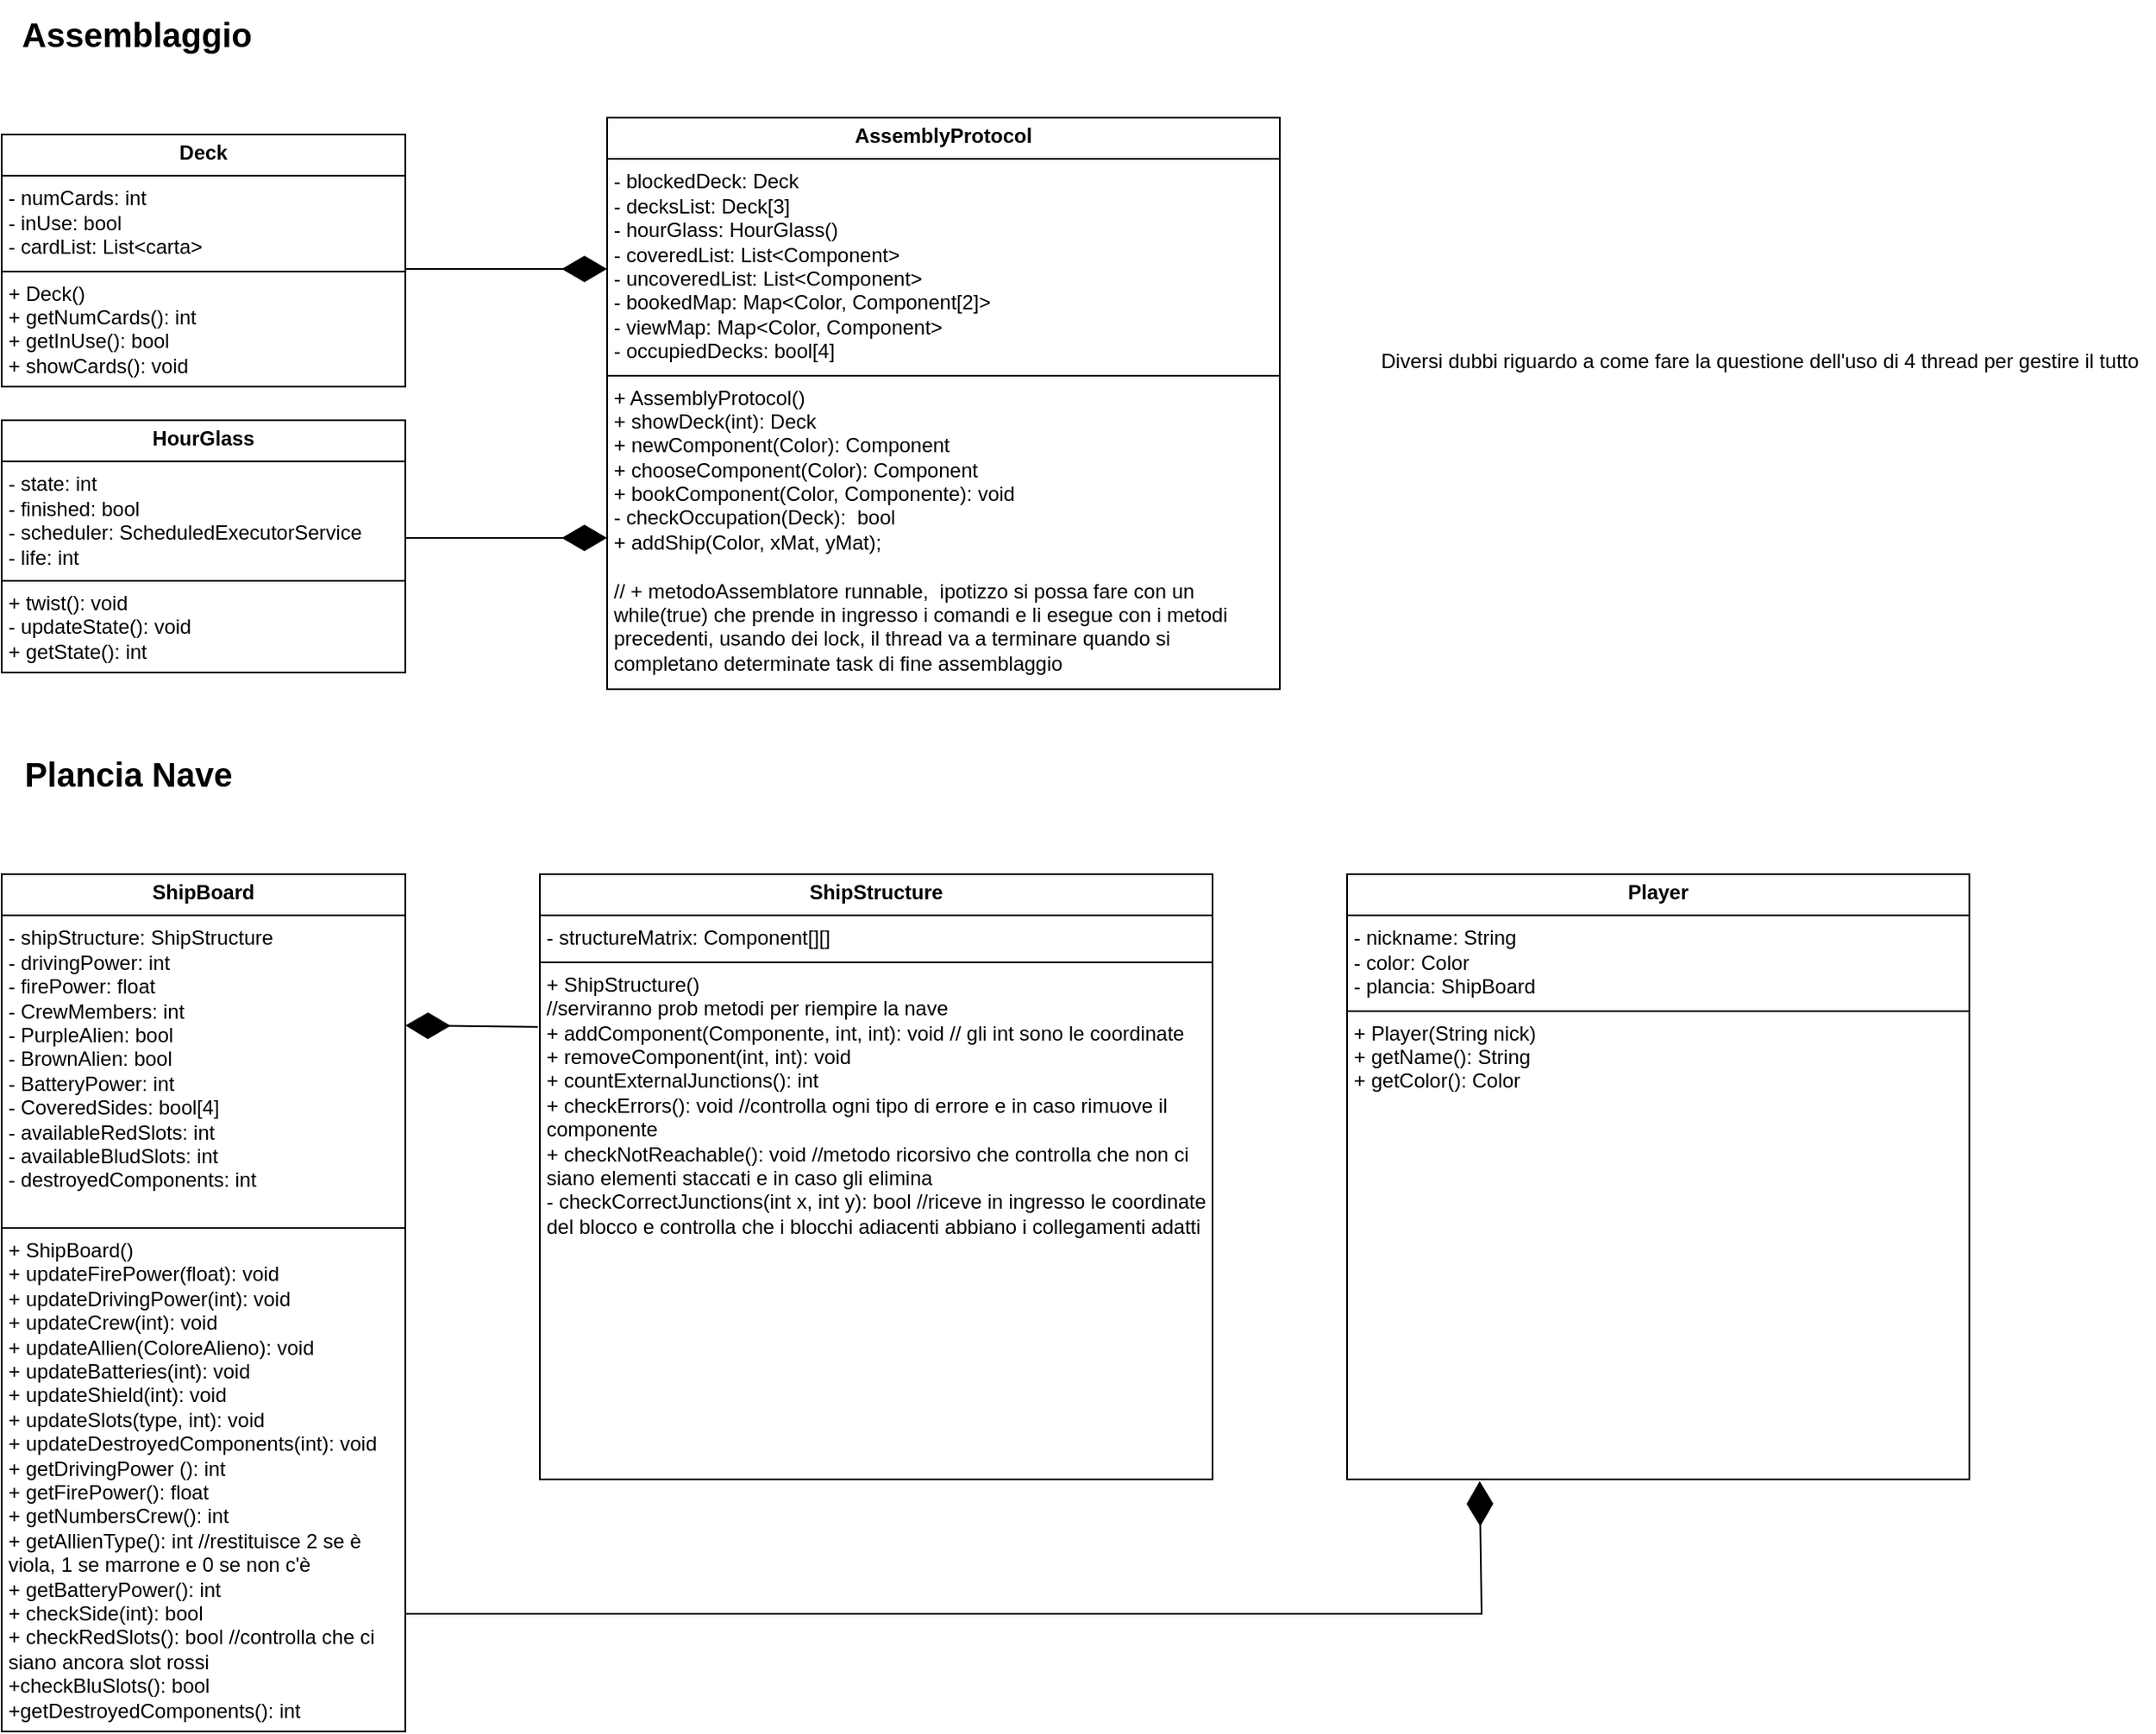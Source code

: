 <mxfile version="26.1.0">
  <diagram name="Pagina-1" id="ZQbDDPRwhBT5gLHQ5wL3">
    <mxGraphModel dx="968" dy="582" grid="1" gridSize="10" guides="1" tooltips="1" connect="1" arrows="1" fold="1" page="1" pageScale="1" pageWidth="850" pageHeight="1100" math="0" shadow="0">
      <root>
        <mxCell id="0" />
        <mxCell id="1" parent="0" />
        <mxCell id="mHx_0CMAcprLBe_yIeli-7" value="&lt;p style=&quot;margin:0px;margin-top:4px;text-align:center;&quot;&gt;&lt;b&gt;Deck&lt;/b&gt;&lt;/p&gt;&lt;hr size=&quot;1&quot; style=&quot;border-style:solid;&quot;&gt;&lt;p style=&quot;margin:0px;margin-left:4px;&quot;&gt;- numCards: int&lt;/p&gt;&lt;p style=&quot;margin:0px;margin-left:4px;&quot;&gt;- inUse: bool&lt;/p&gt;&lt;p style=&quot;margin:0px;margin-left:4px;&quot;&gt;- cardList: List&amp;lt;carta&amp;gt;&lt;/p&gt;&lt;hr size=&quot;1&quot; style=&quot;border-style:solid;&quot;&gt;&lt;p style=&quot;margin:0px;margin-left:4px;&quot;&gt;+ Deck()&lt;/p&gt;&lt;p style=&quot;margin:0px;margin-left:4px;&quot;&gt;+ getNumCards(): int&lt;/p&gt;&lt;p style=&quot;margin:0px;margin-left:4px;&quot;&gt;+ getInUse(): bool&lt;/p&gt;&lt;p style=&quot;margin:0px;margin-left:4px;&quot;&gt;+ showCards(): void&lt;/p&gt;" style="verticalAlign=top;align=left;overflow=fill;html=1;whiteSpace=wrap;" parent="1" vertex="1">
          <mxGeometry x="40" y="120" width="240" height="150" as="geometry" />
        </mxCell>
        <mxCell id="_zG9S81FCXb1ZDglY3c6-1" value="&lt;font style=&quot;font-size: 20px;&quot;&gt;&lt;b&gt;Assemblaggio&lt;/b&gt;&lt;/font&gt;" style="text;html=1;align=center;verticalAlign=middle;resizable=0;points=[];autosize=1;strokeColor=none;fillColor=none;" parent="1" vertex="1">
          <mxGeometry x="40" y="40" width="160" height="40" as="geometry" />
        </mxCell>
        <mxCell id="_zG9S81FCXb1ZDglY3c6-2" value="&lt;p style=&quot;margin:0px;margin-top:4px;text-align:center;&quot;&gt;&lt;b&gt;AssemblyProtocol&lt;/b&gt;&lt;/p&gt;&lt;hr size=&quot;1&quot; style=&quot;border-style:solid;&quot;&gt;&lt;p style=&quot;margin:0px;margin-left:4px;&quot;&gt;- blockedDeck: Deck&lt;/p&gt;&lt;p style=&quot;margin:0px;margin-left:4px;&quot;&gt;- decksList: Deck[3]&lt;/p&gt;&lt;p style=&quot;margin:0px;margin-left:4px;&quot;&gt;- hourGlass: HourGlass()&lt;/p&gt;&lt;p style=&quot;margin:0px;margin-left:4px;&quot;&gt;- coveredList: List&amp;lt;Component&amp;gt;&lt;/p&gt;&lt;p style=&quot;margin:0px;margin-left:4px;&quot;&gt;- uncoveredList: List&amp;lt;Component&amp;gt;&lt;/p&gt;&lt;p style=&quot;margin:0px;margin-left:4px;&quot;&gt;- bookedMap: Map&amp;lt;Color, Component[2]&amp;gt;&lt;/p&gt;&lt;p style=&quot;margin:0px;margin-left:4px;&quot;&gt;- viewMap: Map&amp;lt;Color, Component&amp;gt;&lt;/p&gt;&lt;p style=&quot;margin:0px;margin-left:4px;&quot;&gt;- occupiedDecks: bool[4]&lt;/p&gt;&lt;hr size=&quot;1&quot; style=&quot;border-style:solid;&quot;&gt;&lt;p style=&quot;margin:0px;margin-left:4px;&quot;&gt;+ AssemblyProtocol()&lt;/p&gt;&lt;p style=&quot;margin:0px;margin-left:4px;&quot;&gt;+ showDeck(int): Deck&lt;/p&gt;&lt;p style=&quot;margin:0px;margin-left:4px;&quot;&gt;+ newComponent(Color): Component&lt;/p&gt;&lt;p style=&quot;margin:0px;margin-left:4px;&quot;&gt;+ chooseComponent(Color): Component&lt;/p&gt;&lt;p style=&quot;margin:0px;margin-left:4px;&quot;&gt;+ bookComponent(Color, Componente): void&amp;nbsp;&lt;/p&gt;&lt;p style=&quot;margin:0px;margin-left:4px;&quot;&gt;- checkOccupation(Deck): &amp;nbsp;bool&lt;/p&gt;&lt;p style=&quot;margin:0px;margin-left:4px;&quot;&gt;+ addShip(Color, xMat, yMat);&lt;/p&gt;&lt;p style=&quot;margin:0px;margin-left:4px;&quot;&gt;&lt;br&gt;&lt;/p&gt;&lt;p style=&quot;margin:0px;margin-left:4px;&quot;&gt;// + metodoAssemblatore runnable, &amp;nbsp;ipotizzo si possa fare con un while(true) che prende in ingresso i comandi e li esegue con i metodi precedenti, usando dei lock, il thread va a terminare quando si completano determinate task di fine assemblaggio&lt;/p&gt;" style="verticalAlign=top;align=left;overflow=fill;html=1;whiteSpace=wrap;" parent="1" vertex="1">
          <mxGeometry x="400" y="110" width="400" height="340" as="geometry" />
        </mxCell>
        <mxCell id="_zG9S81FCXb1ZDglY3c6-4" value="&lt;p style=&quot;margin:0px;margin-top:4px;text-align:center;&quot;&gt;&lt;b&gt;HourGlass&lt;/b&gt;&lt;/p&gt;&lt;hr size=&quot;1&quot; style=&quot;border-style:solid;&quot;&gt;&lt;p style=&quot;margin:0px;margin-left:4px;&quot;&gt;- state: int&lt;/p&gt;&lt;p style=&quot;margin:0px;margin-left:4px;&quot;&gt;- finished: bool&lt;/p&gt;&lt;p style=&quot;margin:0px;margin-left:4px;&quot;&gt;- scheduler: ScheduledExecutorService&amp;nbsp;&lt;/p&gt;&lt;p style=&quot;margin:0px;margin-left:4px;&quot;&gt;- life: int&amp;nbsp;&lt;/p&gt;&lt;hr size=&quot;1&quot; style=&quot;border-style:solid;&quot;&gt;&lt;p style=&quot;margin:0px;margin-left:4px;&quot;&gt;+ twist(): void&lt;/p&gt;&lt;p style=&quot;margin:0px;margin-left:4px;&quot;&gt;- updateState(): void&lt;/p&gt;&lt;p style=&quot;margin:0px;margin-left:4px;&quot;&gt;+ getState(): int&lt;/p&gt;" style="verticalAlign=top;align=left;overflow=fill;html=1;whiteSpace=wrap;" parent="1" vertex="1">
          <mxGeometry x="40" y="290" width="240" height="150" as="geometry" />
        </mxCell>
        <mxCell id="_zG9S81FCXb1ZDglY3c6-5" style="edgeStyle=orthogonalEdgeStyle;rounded=0;orthogonalLoop=1;jettySize=auto;html=1;exitX=0.5;exitY=1;exitDx=0;exitDy=0;" parent="1" source="mHx_0CMAcprLBe_yIeli-7" target="mHx_0CMAcprLBe_yIeli-7" edge="1">
          <mxGeometry relative="1" as="geometry" />
        </mxCell>
        <mxCell id="_zG9S81FCXb1ZDglY3c6-13" value="" style="endArrow=diamondThin;endFill=1;endSize=24;html=1;rounded=0;exitX=1.004;exitY=0.46;exitDx=0;exitDy=0;exitPerimeter=0;" parent="1" edge="1">
          <mxGeometry width="160" relative="1" as="geometry">
            <mxPoint x="280.0" y="360" as="sourcePoint" />
            <mxPoint x="400" y="360" as="targetPoint" />
          </mxGeometry>
        </mxCell>
        <mxCell id="_zG9S81FCXb1ZDglY3c6-14" value="" style="endArrow=diamondThin;endFill=1;endSize=24;html=1;rounded=0;" parent="1" edge="1">
          <mxGeometry width="160" relative="1" as="geometry">
            <mxPoint x="280" y="200" as="sourcePoint" />
            <mxPoint x="400" y="200" as="targetPoint" />
          </mxGeometry>
        </mxCell>
        <mxCell id="_zG9S81FCXb1ZDglY3c6-15" value="&lt;font style=&quot;font-size: 20px;&quot;&gt;&lt;b&gt;Plancia Nave&lt;/b&gt;&lt;/font&gt;" style="text;html=1;align=center;verticalAlign=middle;resizable=0;points=[];autosize=1;strokeColor=none;fillColor=none;" parent="1" vertex="1">
          <mxGeometry x="40" y="480" width="150" height="40" as="geometry" />
        </mxCell>
        <mxCell id="_zG9S81FCXb1ZDglY3c6-16" value="&lt;p style=&quot;margin:0px;margin-top:4px;text-align:center;&quot;&gt;&lt;b&gt;ShipBoard&lt;/b&gt;&lt;/p&gt;&lt;hr size=&quot;1&quot; style=&quot;border-style:solid;&quot;&gt;&lt;p style=&quot;margin:0px;margin-left:4px;&quot;&gt;- shipStructure:&amp;nbsp;&lt;span style=&quot;text-align: center;&quot;&gt;ShipStructure&lt;/span&gt;&lt;/p&gt;&lt;p style=&quot;margin:0px;margin-left:4px;&quot;&gt;- drivingPower: int&lt;/p&gt;&lt;p style=&quot;margin:0px;margin-left:4px;&quot;&gt;-&lt;span style=&quot;white-space: pre;&quot;&gt;&amp;nbsp;firePower: float&lt;/span&gt;&lt;/p&gt;&lt;p style=&quot;margin:0px;margin-left:4px;&quot;&gt;&lt;span style=&quot;white-space: pre;&quot;&gt;- CrewMembers: int&lt;/span&gt;&lt;/p&gt;&lt;p style=&quot;margin:0px;margin-left:4px;&quot;&gt;&lt;span style=&quot;white-space: pre;&quot;&gt;- PurpleAlien: bool&lt;/span&gt;&lt;/p&gt;&lt;p style=&quot;margin:0px;margin-left:4px;&quot;&gt;&lt;span style=&quot;white-space: pre;&quot;&gt;- BrownAlien: bool&lt;/span&gt;&lt;/p&gt;&lt;p style=&quot;margin:0px;margin-left:4px;&quot;&gt;&lt;span style=&quot;white-space: pre;&quot;&gt;- BatteryPower: int&lt;/span&gt;&lt;/p&gt;&lt;p style=&quot;margin:0px;margin-left:4px;&quot;&gt;&lt;span style=&quot;white-space: pre;&quot;&gt;- CoveredSides: bool[4]&lt;/span&gt;&lt;/p&gt;&lt;p style=&quot;margin:0px;margin-left:4px;&quot;&gt;&lt;span style=&quot;white-space: pre;&quot;&gt;- availableRedSlots: int &lt;/span&gt;&lt;/p&gt;&lt;p style=&quot;margin:0px;margin-left:4px;&quot;&gt;&lt;span style=&quot;white-space: pre;&quot;&gt;- availableBludSlots: int&lt;/span&gt;&lt;/p&gt;&lt;p style=&quot;margin:0px;margin-left:4px;&quot;&gt;&lt;span style=&quot;white-space: pre;&quot;&gt;- destroyedComponents&lt;/span&gt;: int&lt;/p&gt;&lt;p style=&quot;margin:0px;margin-left:4px;&quot;&gt;&lt;br&gt;&lt;/p&gt;&lt;hr size=&quot;1&quot; style=&quot;border-style:solid;&quot;&gt;&lt;p style=&quot;margin:0px;margin-left:4px;&quot;&gt;+ ShipBoard()&lt;/p&gt;&lt;p style=&quot;margin:0px;margin-left:4px;&quot;&gt;+ updateFirePower(float): void&lt;/p&gt;&lt;p style=&quot;margin:0px;margin-left:4px;&quot;&gt;+ updateDrivingPower(int): void&lt;/p&gt;&lt;p style=&quot;margin:0px;margin-left:4px;&quot;&gt;+ updateCrew(int): void&lt;/p&gt;&lt;p style=&quot;margin:0px;margin-left:4px;&quot;&gt;+ updateAllien(ColoreAlieno): void&lt;/p&gt;&lt;p style=&quot;margin:0px;margin-left:4px;&quot;&gt;+ updateBatteries(int): void&lt;/p&gt;&lt;p style=&quot;margin:0px;margin-left:4px;&quot;&gt;+ updateShield(int): void&lt;/p&gt;&lt;p style=&quot;margin:0px;margin-left:4px;&quot;&gt;+ updateSlots(type, int): void&amp;nbsp;&lt;/p&gt;&lt;p style=&quot;margin:0px;margin-left:4px;&quot;&gt;+ updateDestroyedComponents(int): void&lt;/p&gt;&lt;p style=&quot;margin:0px;margin-left:4px;&quot;&gt;+ getDrivingPower (): int&lt;/p&gt;&lt;p style=&quot;margin:0px;margin-left:4px;&quot;&gt;+ getFirePower(): float&lt;/p&gt;&lt;p style=&quot;margin:0px;margin-left:4px;&quot;&gt;+ getNumbersCrew(): int&lt;/p&gt;&lt;p style=&quot;margin:0px;margin-left:4px;&quot;&gt;+ getAllienType(): int //restituisce 2 se è viola, 1 se marrone e 0 se non c&#39;è&lt;/p&gt;&lt;p style=&quot;margin:0px;margin-left:4px;&quot;&gt;+ getBatteryPower(): int&lt;/p&gt;&lt;p style=&quot;margin:0px;margin-left:4px;&quot;&gt;+ checkSide(int): bool&lt;/p&gt;&lt;p style=&quot;margin:0px;margin-left:4px;&quot;&gt;+ checkRedSlots(): bool //controlla che ci siano ancora slot rossi&lt;/p&gt;&lt;p style=&quot;margin:0px;margin-left:4px;&quot;&gt;+checkBluSlots(): bool&lt;/p&gt;&lt;p style=&quot;margin:0px;margin-left:4px;&quot;&gt;+getDestroyedComponents(): int&amp;nbsp;&lt;/p&gt;" style="verticalAlign=top;align=left;overflow=fill;html=1;whiteSpace=wrap;" parent="1" vertex="1">
          <mxGeometry x="40" y="560" width="240" height="510" as="geometry" />
        </mxCell>
        <mxCell id="_zG9S81FCXb1ZDglY3c6-17" value="&lt;p style=&quot;margin:0px;margin-top:4px;text-align:center;&quot;&gt;&lt;b&gt;ShipStructure&lt;/b&gt;&lt;/p&gt;&lt;hr size=&quot;1&quot; style=&quot;border-style:solid;&quot;&gt;&lt;p style=&quot;margin:0px;margin-left:4px;&quot;&gt;- structureMatrix: Component[][]&lt;/p&gt;&lt;hr size=&quot;1&quot; style=&quot;border-style:solid;&quot;&gt;&lt;p style=&quot;margin:0px;margin-left:4px;&quot;&gt;+ ShipStructure()&lt;/p&gt;&lt;p style=&quot;margin:0px;margin-left:4px;&quot;&gt;//serviranno prob metodi per riempire la nave&lt;/p&gt;&lt;p style=&quot;margin:0px;margin-left:4px;&quot;&gt;+ addComponent(Componente, int, int): void // gli int sono le coordinate&lt;/p&gt;&lt;p style=&quot;margin:0px;margin-left:4px;&quot;&gt;+ removeComponent(int, int): void&lt;/p&gt;&lt;p style=&quot;margin:0px;margin-left:4px;&quot;&gt;+ countExternalJunctions(): int&lt;/p&gt;&lt;p style=&quot;margin:0px;margin-left:4px;&quot;&gt;+ checkErrors(): void //controlla ogni tipo di errore e in caso rimuove il componente&lt;/p&gt;&lt;p style=&quot;margin:0px;margin-left:4px;&quot;&gt;+ checkNotReachable(): void //metodo ricorsivo che controlla che non ci siano elementi staccati e in caso gli elimina&lt;/p&gt;&lt;p style=&quot;margin:0px;margin-left:4px;&quot;&gt;- checkCorrectJunctions(int x, int y): bool //riceve in ingresso le coordinate del blocco e controlla che i blocchi adiacenti abbiano i collegamenti adatti&lt;/p&gt;&lt;p style=&quot;margin:0px;margin-left:4px;&quot;&gt;&lt;br&gt;&lt;/p&gt;" style="verticalAlign=top;align=left;overflow=fill;html=1;whiteSpace=wrap;" parent="1" vertex="1">
          <mxGeometry x="360" y="560" width="400" height="360" as="geometry" />
        </mxCell>
        <mxCell id="vK2ztxY18UiIMbpDVQbx-2" value="&lt;p style=&quot;margin:0px;margin-top:4px;text-align:center;&quot;&gt;&lt;b&gt;Player&lt;/b&gt;&lt;/p&gt;&lt;hr size=&quot;1&quot; style=&quot;border-style:solid;&quot;&gt;&lt;p style=&quot;margin:0px;margin-left:4px;&quot;&gt;- nickname: String&lt;/p&gt;&lt;p style=&quot;margin:0px;margin-left:4px;&quot;&gt;- color: Color&lt;/p&gt;&lt;p style=&quot;margin:0px;margin-left:4px;&quot;&gt;- plancia: ShipBoard&lt;/p&gt;&lt;hr size=&quot;1&quot; style=&quot;border-style:solid;&quot;&gt;&lt;p style=&quot;margin:0px;margin-left:4px;&quot;&gt;+ Player(String nick)&lt;/p&gt;&lt;p style=&quot;margin:0px;margin-left:4px;&quot;&gt;+ getName(): String&lt;/p&gt;&lt;p style=&quot;margin:0px;margin-left:4px;&quot;&gt;+ getColor(): Color&lt;/p&gt;&lt;p style=&quot;margin:0px;margin-left:4px;&quot;&gt;&lt;br&gt;&lt;/p&gt;" style="verticalAlign=top;align=left;overflow=fill;html=1;whiteSpace=wrap;" parent="1" vertex="1">
          <mxGeometry x="840" y="560" width="370" height="360" as="geometry" />
        </mxCell>
        <mxCell id="vK2ztxY18UiIMbpDVQbx-3" value="Diversi dubbi riguardo a come fare la questione dell&#39;uso di 4 thread per gestire il tutto" style="text;html=1;align=center;verticalAlign=middle;resizable=0;points=[];autosize=1;strokeColor=none;fillColor=none;" parent="1" vertex="1">
          <mxGeometry x="850" y="240" width="470" height="30" as="geometry" />
        </mxCell>
        <mxCell id="vK2ztxY18UiIMbpDVQbx-5" value="" style="endArrow=diamondThin;endFill=1;endSize=24;html=1;rounded=0;exitX=-0.003;exitY=0.691;exitDx=0;exitDy=0;exitPerimeter=0;entryX=1;entryY=0.486;entryDx=0;entryDy=0;entryPerimeter=0;" parent="1" edge="1">
          <mxGeometry width="160" relative="1" as="geometry">
            <mxPoint x="358.8" y="650.9" as="sourcePoint" />
            <mxPoint x="280.0" y="650.0" as="targetPoint" />
          </mxGeometry>
        </mxCell>
        <mxCell id="vK2ztxY18UiIMbpDVQbx-6" value="" style="endArrow=diamondThin;endFill=1;endSize=24;html=1;rounded=0;entryX=0.213;entryY=1.003;entryDx=0;entryDy=0;entryPerimeter=0;" parent="1" target="vK2ztxY18UiIMbpDVQbx-2" edge="1">
          <mxGeometry width="160" relative="1" as="geometry">
            <mxPoint x="280" y="1000" as="sourcePoint" />
            <mxPoint x="440" y="1000" as="targetPoint" />
            <Array as="points">
              <mxPoint x="920" y="1000" />
            </Array>
          </mxGeometry>
        </mxCell>
      </root>
    </mxGraphModel>
  </diagram>
</mxfile>
